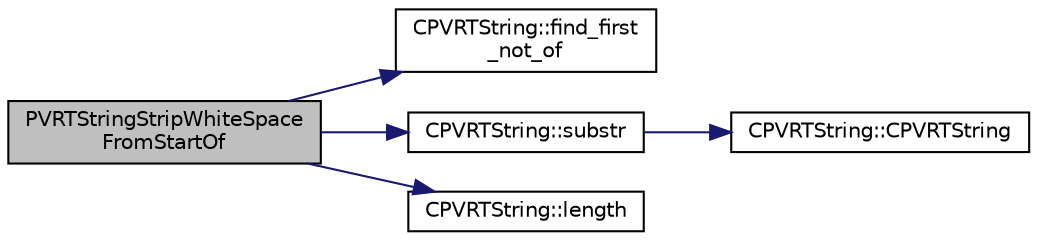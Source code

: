 digraph "PVRTStringStripWhiteSpaceFromStartOf"
{
  edge [fontname="Helvetica",fontsize="10",labelfontname="Helvetica",labelfontsize="10"];
  node [fontname="Helvetica",fontsize="10",shape=record];
  rankdir="LR";
  Node1 [label="PVRTStringStripWhiteSpace\lFromStartOf",height=0.2,width=0.4,color="black", fillcolor="grey75", style="filled", fontcolor="black"];
  Node1 -> Node2 [color="midnightblue",fontsize="10",style="solid",fontname="Helvetica"];
  Node2 [label="CPVRTString::find_first\l_not_of",height=0.2,width=0.4,color="black", fillcolor="white", style="filled",URL="$class_c_p_v_r_t_string.html#a0dde9334b700611fadc237bb2e5731bb",tooltip="Returns the position of the first char that is not _Ch. "];
  Node1 -> Node3 [color="midnightblue",fontsize="10",style="solid",fontname="Helvetica"];
  Node3 [label="CPVRTString::substr",height=0.2,width=0.4,color="black", fillcolor="white", style="filled",URL="$class_c_p_v_r_t_string.html#a626210697c8a0b65b9245693c5f21d15",tooltip="Returns the size of the string. "];
  Node3 -> Node4 [color="midnightblue",fontsize="10",style="solid",fontname="Helvetica"];
  Node4 [label="CPVRTString::CPVRTString",height=0.2,width=0.4,color="black", fillcolor="white", style="filled",URL="$class_c_p_v_r_t_string.html#a7872190568c8d2ff9f1624467142c956",tooltip="Constructor. "];
  Node1 -> Node5 [color="midnightblue",fontsize="10",style="solid",fontname="Helvetica"];
  Node5 [label="CPVRTString::length",height=0.2,width=0.4,color="black", fillcolor="white", style="filled",URL="$class_c_p_v_r_t_string.html#ae3548c03219a9ddc367c64de48231bf9",tooltip="Returns the length of the string. "];
}
